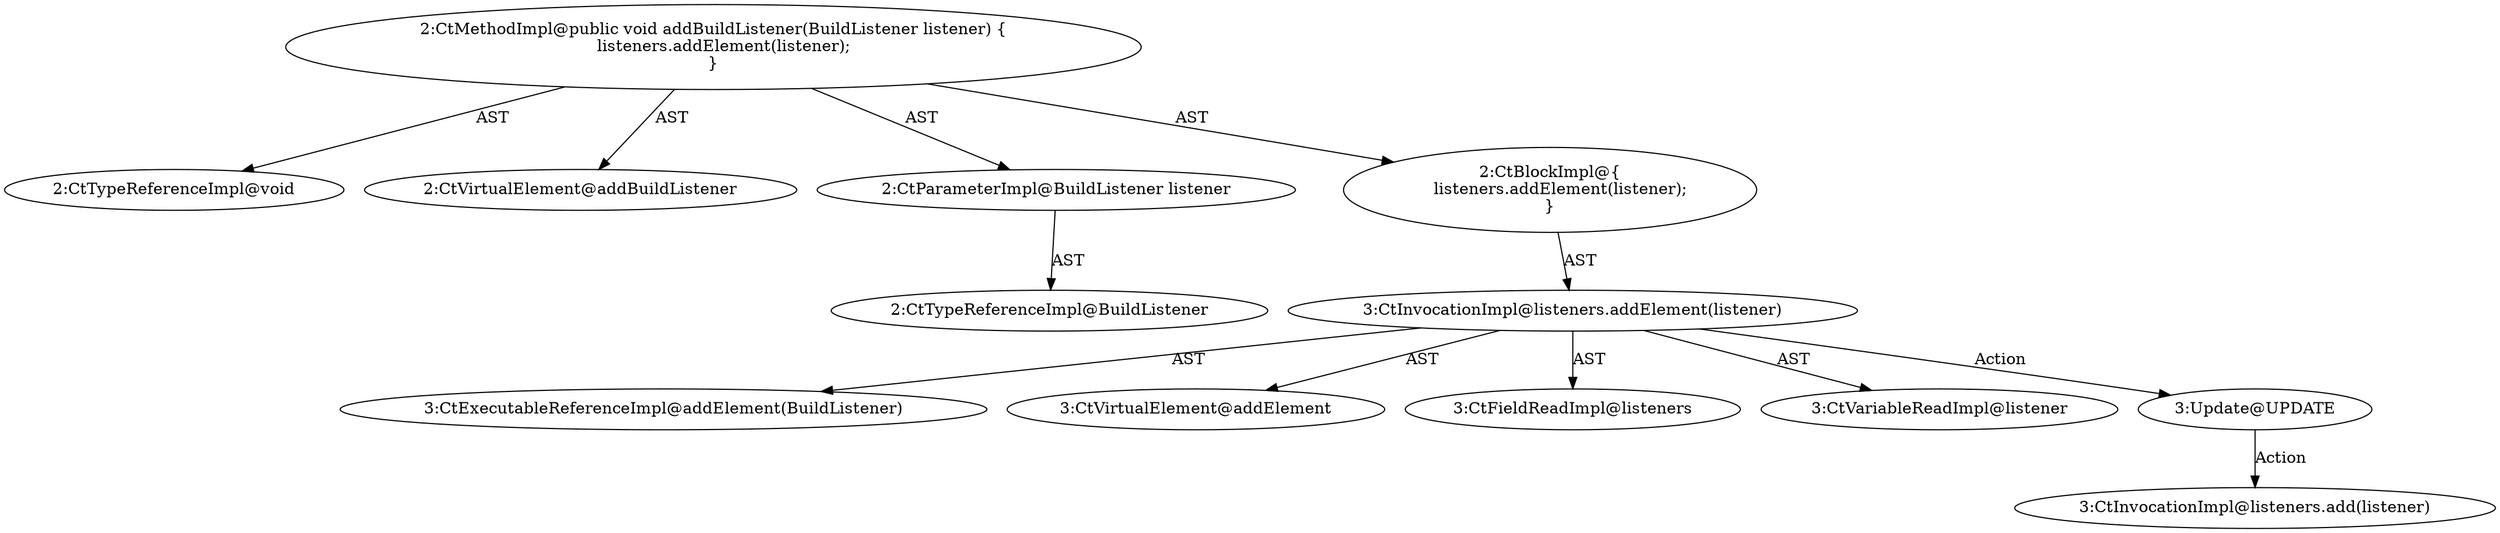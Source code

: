 digraph "addBuildListener#?,BuildListener" {
0 [label="2:CtTypeReferenceImpl@void" shape=ellipse]
1 [label="2:CtVirtualElement@addBuildListener" shape=ellipse]
2 [label="2:CtParameterImpl@BuildListener listener" shape=ellipse]
3 [label="2:CtTypeReferenceImpl@BuildListener" shape=ellipse]
4 [label="3:CtExecutableReferenceImpl@addElement(BuildListener)" shape=ellipse]
5 [label="3:CtVirtualElement@addElement" shape=ellipse]
6 [label="3:CtFieldReadImpl@listeners" shape=ellipse]
7 [label="3:CtVariableReadImpl@listener" shape=ellipse]
8 [label="3:CtInvocationImpl@listeners.addElement(listener)" shape=ellipse]
9 [label="2:CtBlockImpl@\{
    listeners.addElement(listener);
\}" shape=ellipse]
10 [label="2:CtMethodImpl@public void addBuildListener(BuildListener listener) \{
    listeners.addElement(listener);
\}" shape=ellipse]
11 [label="3:Update@UPDATE" shape=ellipse]
12 [label="3:CtInvocationImpl@listeners.add(listener)" shape=ellipse]
2 -> 3 [label="AST"];
8 -> 5 [label="AST"];
8 -> 6 [label="AST"];
8 -> 4 [label="AST"];
8 -> 7 [label="AST"];
8 -> 11 [label="Action"];
9 -> 8 [label="AST"];
10 -> 1 [label="AST"];
10 -> 0 [label="AST"];
10 -> 2 [label="AST"];
10 -> 9 [label="AST"];
11 -> 12 [label="Action"];
}